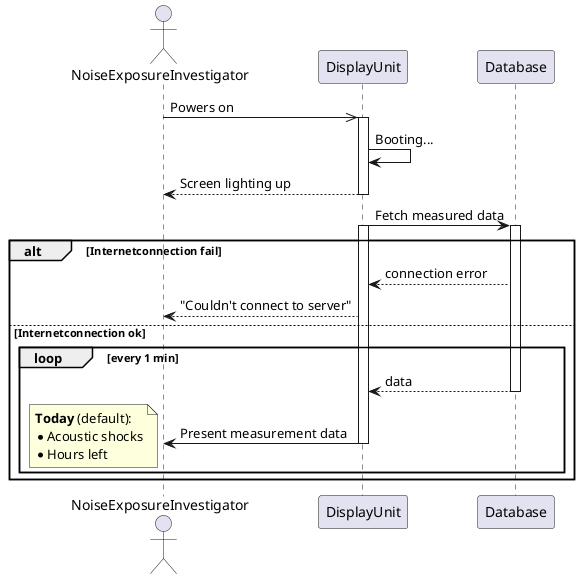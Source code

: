 @startuml UC2 : Turn on Display Unit
actor NoiseExposureInvestigator as nei
participant DisplayUnit as du
participant Database as db

nei ->> du : Powers on
activate du

du -> du : Booting...
du --> nei : Screen lighting up
deactivate du

du -> db : Fetch measured data
activate du
activate db

alt Internetconnection fail

db --> du : connection error
du --> nei : "Couldn't connect to server"

else Internetconnection ok

loop every 1 min

db --> du : data
deactivate db

du -> nei : Present measurement data
deactivate du

note left
    **Today** (default):
    * Acoustic shocks
    * Hours left
end note

end
end
@enduml